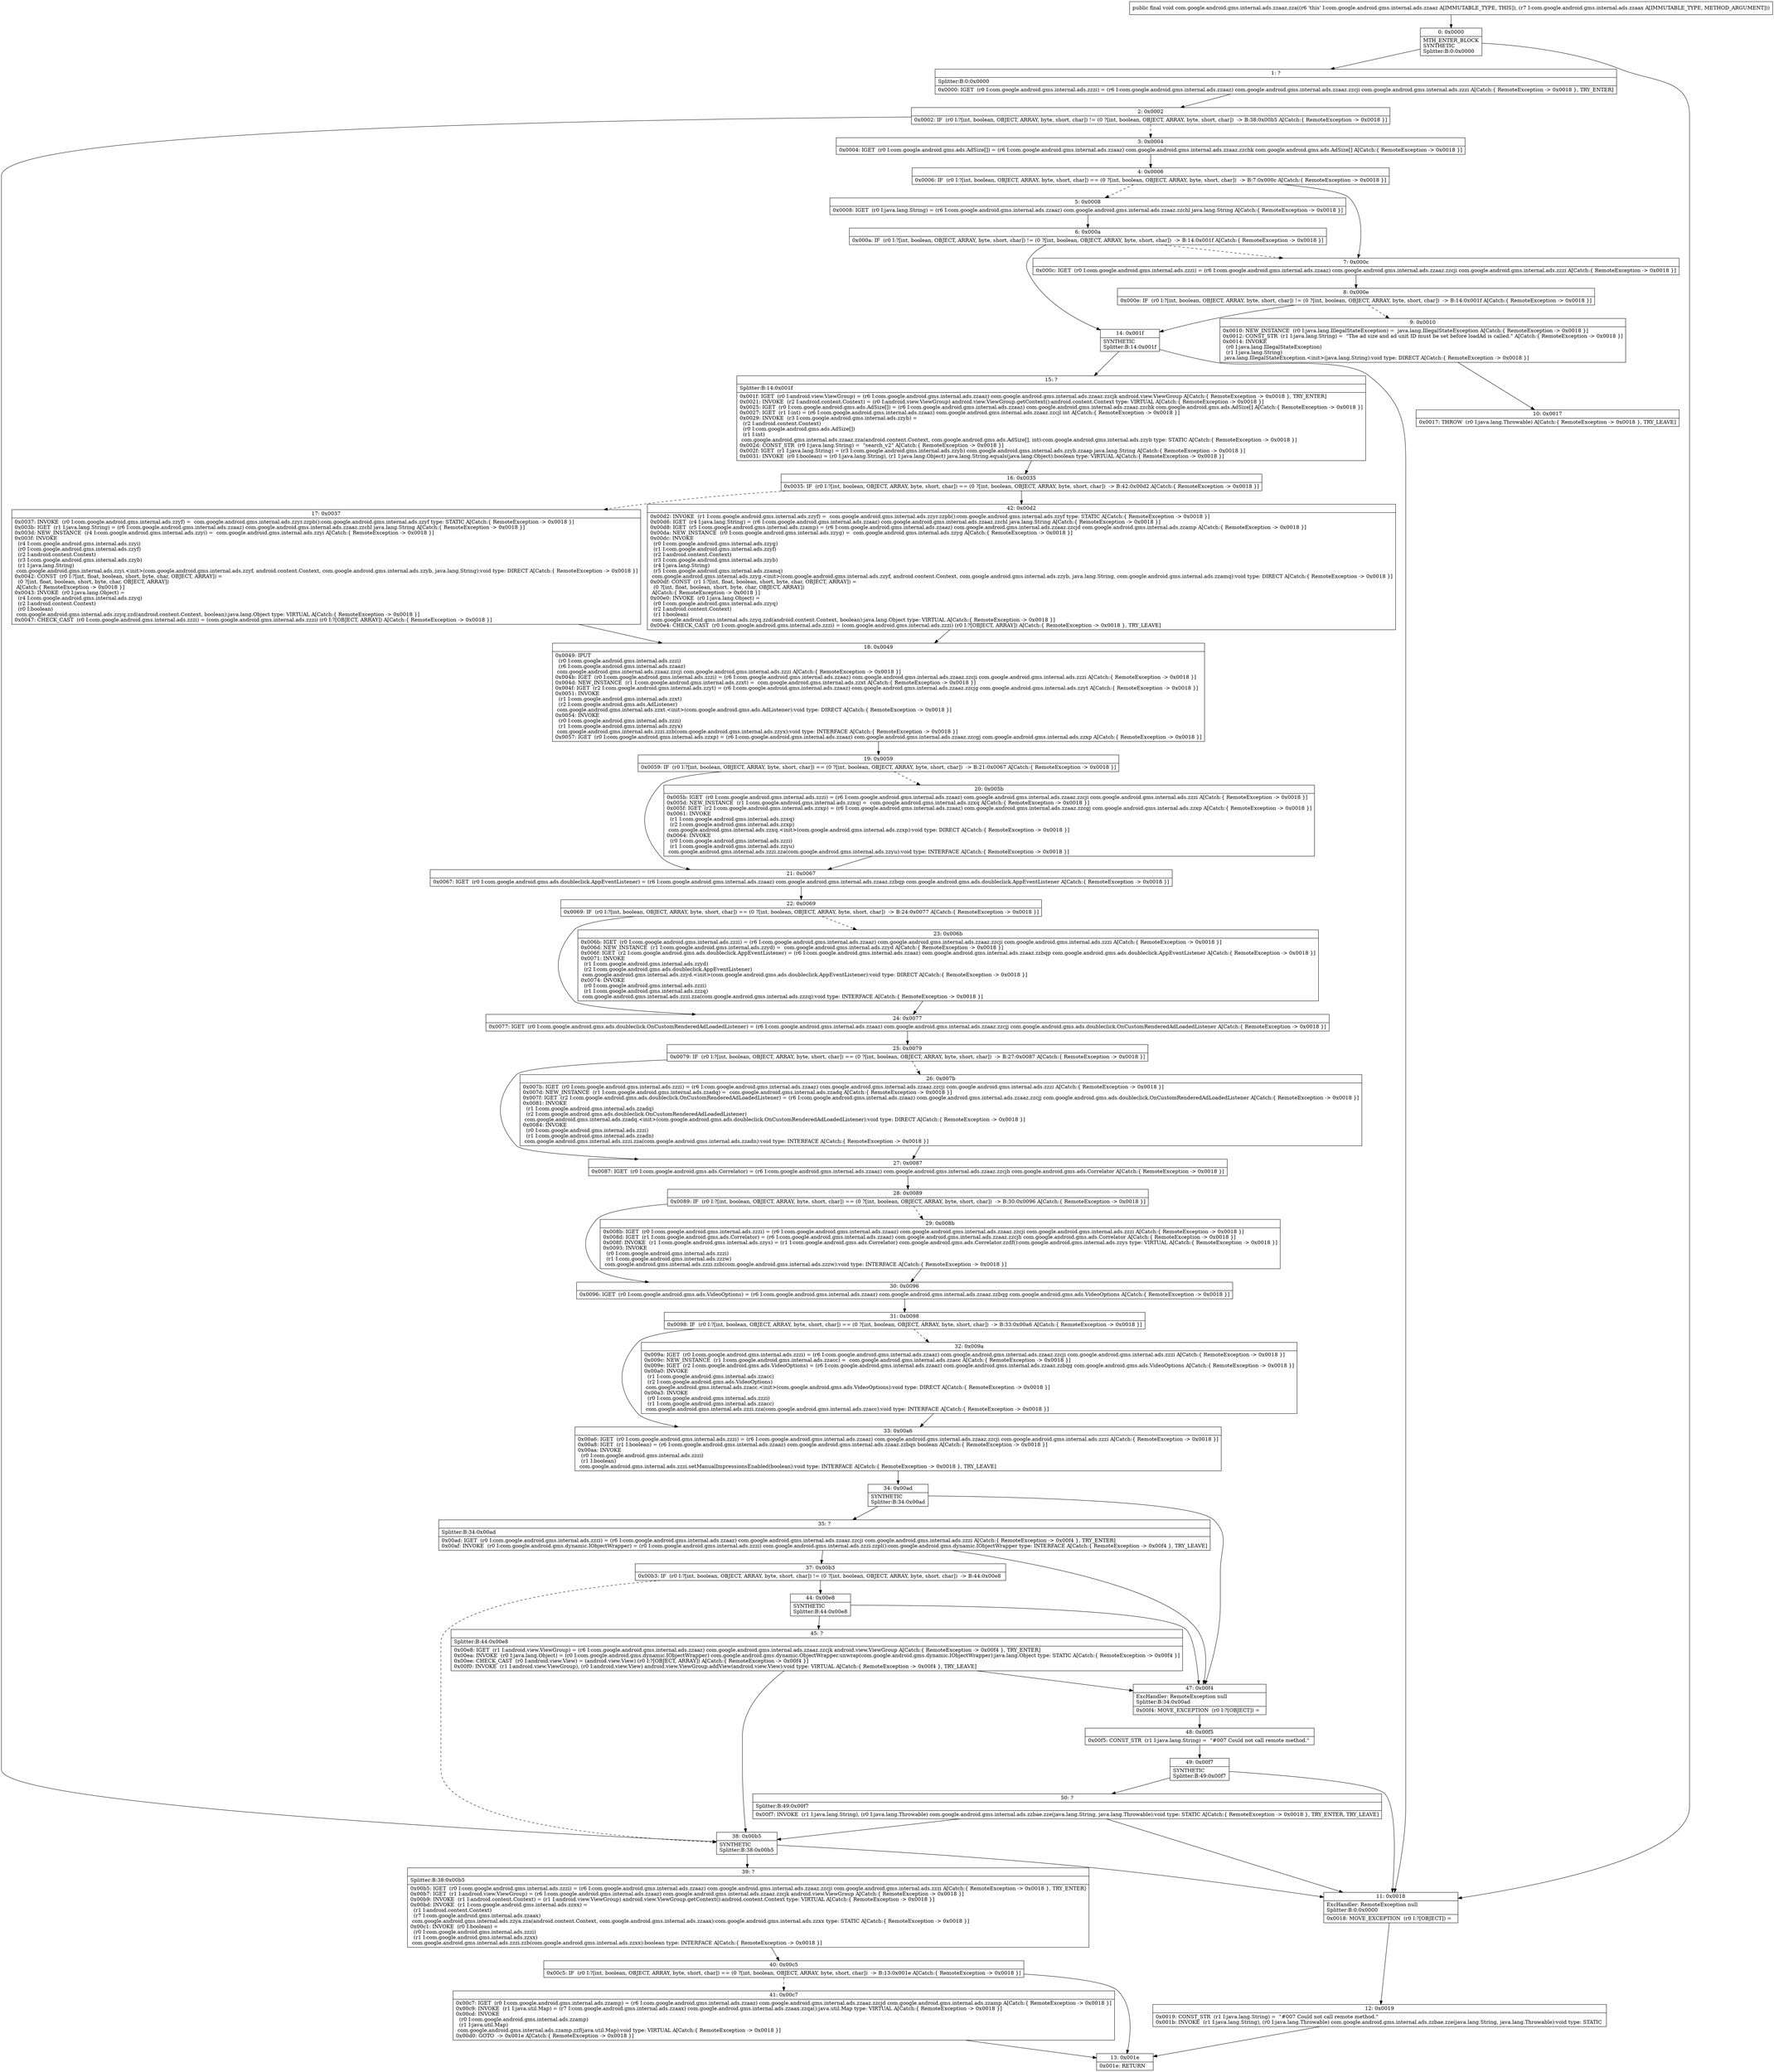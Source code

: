 digraph "CFG forcom.google.android.gms.internal.ads.zzaaz.zza(Lcom\/google\/android\/gms\/internal\/ads\/zzaax;)V" {
Node_0 [shape=record,label="{0\:\ 0x0000|MTH_ENTER_BLOCK\lSYNTHETIC\lSplitter:B:0:0x0000\l}"];
Node_1 [shape=record,label="{1\:\ ?|Splitter:B:0:0x0000\l|0x0000: IGET  (r0 I:com.google.android.gms.internal.ads.zzzi) = (r6 I:com.google.android.gms.internal.ads.zzaaz) com.google.android.gms.internal.ads.zzaaz.zzcji com.google.android.gms.internal.ads.zzzi A[Catch:\{ RemoteException \-\> 0x0018 \}, TRY_ENTER]\l}"];
Node_2 [shape=record,label="{2\:\ 0x0002|0x0002: IF  (r0 I:?[int, boolean, OBJECT, ARRAY, byte, short, char]) != (0 ?[int, boolean, OBJECT, ARRAY, byte, short, char])  \-\> B:38:0x00b5 A[Catch:\{ RemoteException \-\> 0x0018 \}]\l}"];
Node_3 [shape=record,label="{3\:\ 0x0004|0x0004: IGET  (r0 I:com.google.android.gms.ads.AdSize[]) = (r6 I:com.google.android.gms.internal.ads.zzaaz) com.google.android.gms.internal.ads.zzaaz.zzchk com.google.android.gms.ads.AdSize[] A[Catch:\{ RemoteException \-\> 0x0018 \}]\l}"];
Node_4 [shape=record,label="{4\:\ 0x0006|0x0006: IF  (r0 I:?[int, boolean, OBJECT, ARRAY, byte, short, char]) == (0 ?[int, boolean, OBJECT, ARRAY, byte, short, char])  \-\> B:7:0x000c A[Catch:\{ RemoteException \-\> 0x0018 \}]\l}"];
Node_5 [shape=record,label="{5\:\ 0x0008|0x0008: IGET  (r0 I:java.lang.String) = (r6 I:com.google.android.gms.internal.ads.zzaaz) com.google.android.gms.internal.ads.zzaaz.zzchl java.lang.String A[Catch:\{ RemoteException \-\> 0x0018 \}]\l}"];
Node_6 [shape=record,label="{6\:\ 0x000a|0x000a: IF  (r0 I:?[int, boolean, OBJECT, ARRAY, byte, short, char]) != (0 ?[int, boolean, OBJECT, ARRAY, byte, short, char])  \-\> B:14:0x001f A[Catch:\{ RemoteException \-\> 0x0018 \}]\l}"];
Node_7 [shape=record,label="{7\:\ 0x000c|0x000c: IGET  (r0 I:com.google.android.gms.internal.ads.zzzi) = (r6 I:com.google.android.gms.internal.ads.zzaaz) com.google.android.gms.internal.ads.zzaaz.zzcji com.google.android.gms.internal.ads.zzzi A[Catch:\{ RemoteException \-\> 0x0018 \}]\l}"];
Node_8 [shape=record,label="{8\:\ 0x000e|0x000e: IF  (r0 I:?[int, boolean, OBJECT, ARRAY, byte, short, char]) != (0 ?[int, boolean, OBJECT, ARRAY, byte, short, char])  \-\> B:14:0x001f A[Catch:\{ RemoteException \-\> 0x0018 \}]\l}"];
Node_9 [shape=record,label="{9\:\ 0x0010|0x0010: NEW_INSTANCE  (r0 I:java.lang.IllegalStateException) =  java.lang.IllegalStateException A[Catch:\{ RemoteException \-\> 0x0018 \}]\l0x0012: CONST_STR  (r1 I:java.lang.String) =  \"The ad size and ad unit ID must be set before loadAd is called.\" A[Catch:\{ RemoteException \-\> 0x0018 \}]\l0x0014: INVOKE  \l  (r0 I:java.lang.IllegalStateException)\l  (r1 I:java.lang.String)\l java.lang.IllegalStateException.\<init\>(java.lang.String):void type: DIRECT A[Catch:\{ RemoteException \-\> 0x0018 \}]\l}"];
Node_10 [shape=record,label="{10\:\ 0x0017|0x0017: THROW  (r0 I:java.lang.Throwable) A[Catch:\{ RemoteException \-\> 0x0018 \}, TRY_LEAVE]\l}"];
Node_11 [shape=record,label="{11\:\ 0x0018|ExcHandler: RemoteException null\lSplitter:B:0:0x0000\l|0x0018: MOVE_EXCEPTION  (r0 I:?[OBJECT]) =  \l}"];
Node_12 [shape=record,label="{12\:\ 0x0019|0x0019: CONST_STR  (r1 I:java.lang.String) =  \"#007 Could not call remote method.\" \l0x001b: INVOKE  (r1 I:java.lang.String), (r0 I:java.lang.Throwable) com.google.android.gms.internal.ads.zzbae.zze(java.lang.String, java.lang.Throwable):void type: STATIC \l}"];
Node_13 [shape=record,label="{13\:\ 0x001e|0x001e: RETURN   \l}"];
Node_14 [shape=record,label="{14\:\ 0x001f|SYNTHETIC\lSplitter:B:14:0x001f\l}"];
Node_15 [shape=record,label="{15\:\ ?|Splitter:B:14:0x001f\l|0x001f: IGET  (r0 I:android.view.ViewGroup) = (r6 I:com.google.android.gms.internal.ads.zzaaz) com.google.android.gms.internal.ads.zzaaz.zzcjk android.view.ViewGroup A[Catch:\{ RemoteException \-\> 0x0018 \}, TRY_ENTER]\l0x0021: INVOKE  (r2 I:android.content.Context) = (r0 I:android.view.ViewGroup) android.view.ViewGroup.getContext():android.content.Context type: VIRTUAL A[Catch:\{ RemoteException \-\> 0x0018 \}]\l0x0025: IGET  (r0 I:com.google.android.gms.ads.AdSize[]) = (r6 I:com.google.android.gms.internal.ads.zzaaz) com.google.android.gms.internal.ads.zzaaz.zzchk com.google.android.gms.ads.AdSize[] A[Catch:\{ RemoteException \-\> 0x0018 \}]\l0x0027: IGET  (r1 I:int) = (r6 I:com.google.android.gms.internal.ads.zzaaz) com.google.android.gms.internal.ads.zzaaz.zzcjl int A[Catch:\{ RemoteException \-\> 0x0018 \}]\l0x0029: INVOKE  (r3 I:com.google.android.gms.internal.ads.zzyb) = \l  (r2 I:android.content.Context)\l  (r0 I:com.google.android.gms.ads.AdSize[])\l  (r1 I:int)\l com.google.android.gms.internal.ads.zzaaz.zza(android.content.Context, com.google.android.gms.ads.AdSize[], int):com.google.android.gms.internal.ads.zzyb type: STATIC A[Catch:\{ RemoteException \-\> 0x0018 \}]\l0x002d: CONST_STR  (r0 I:java.lang.String) =  \"search_v2\" A[Catch:\{ RemoteException \-\> 0x0018 \}]\l0x002f: IGET  (r1 I:java.lang.String) = (r3 I:com.google.android.gms.internal.ads.zzyb) com.google.android.gms.internal.ads.zzyb.zzaap java.lang.String A[Catch:\{ RemoteException \-\> 0x0018 \}]\l0x0031: INVOKE  (r0 I:boolean) = (r0 I:java.lang.String), (r1 I:java.lang.Object) java.lang.String.equals(java.lang.Object):boolean type: VIRTUAL A[Catch:\{ RemoteException \-\> 0x0018 \}]\l}"];
Node_16 [shape=record,label="{16\:\ 0x0035|0x0035: IF  (r0 I:?[int, boolean, OBJECT, ARRAY, byte, short, char]) == (0 ?[int, boolean, OBJECT, ARRAY, byte, short, char])  \-\> B:42:0x00d2 A[Catch:\{ RemoteException \-\> 0x0018 \}]\l}"];
Node_17 [shape=record,label="{17\:\ 0x0037|0x0037: INVOKE  (r0 I:com.google.android.gms.internal.ads.zzyf) =  com.google.android.gms.internal.ads.zzyr.zzpb():com.google.android.gms.internal.ads.zzyf type: STATIC A[Catch:\{ RemoteException \-\> 0x0018 \}]\l0x003b: IGET  (r1 I:java.lang.String) = (r6 I:com.google.android.gms.internal.ads.zzaaz) com.google.android.gms.internal.ads.zzaaz.zzchl java.lang.String A[Catch:\{ RemoteException \-\> 0x0018 \}]\l0x003d: NEW_INSTANCE  (r4 I:com.google.android.gms.internal.ads.zzyi) =  com.google.android.gms.internal.ads.zzyi A[Catch:\{ RemoteException \-\> 0x0018 \}]\l0x003f: INVOKE  \l  (r4 I:com.google.android.gms.internal.ads.zzyi)\l  (r0 I:com.google.android.gms.internal.ads.zzyf)\l  (r2 I:android.content.Context)\l  (r3 I:com.google.android.gms.internal.ads.zzyb)\l  (r1 I:java.lang.String)\l com.google.android.gms.internal.ads.zzyi.\<init\>(com.google.android.gms.internal.ads.zzyf, android.content.Context, com.google.android.gms.internal.ads.zzyb, java.lang.String):void type: DIRECT A[Catch:\{ RemoteException \-\> 0x0018 \}]\l0x0042: CONST  (r0 I:?[int, float, boolean, short, byte, char, OBJECT, ARRAY]) = \l  (0 ?[int, float, boolean, short, byte, char, OBJECT, ARRAY])\l A[Catch:\{ RemoteException \-\> 0x0018 \}]\l0x0043: INVOKE  (r0 I:java.lang.Object) = \l  (r4 I:com.google.android.gms.internal.ads.zzyq)\l  (r2 I:android.content.Context)\l  (r0 I:boolean)\l com.google.android.gms.internal.ads.zzyq.zzd(android.content.Context, boolean):java.lang.Object type: VIRTUAL A[Catch:\{ RemoteException \-\> 0x0018 \}]\l0x0047: CHECK_CAST  (r0 I:com.google.android.gms.internal.ads.zzzi) = (com.google.android.gms.internal.ads.zzzi) (r0 I:?[OBJECT, ARRAY]) A[Catch:\{ RemoteException \-\> 0x0018 \}]\l}"];
Node_18 [shape=record,label="{18\:\ 0x0049|0x0049: IPUT  \l  (r0 I:com.google.android.gms.internal.ads.zzzi)\l  (r6 I:com.google.android.gms.internal.ads.zzaaz)\l com.google.android.gms.internal.ads.zzaaz.zzcji com.google.android.gms.internal.ads.zzzi A[Catch:\{ RemoteException \-\> 0x0018 \}]\l0x004b: IGET  (r0 I:com.google.android.gms.internal.ads.zzzi) = (r6 I:com.google.android.gms.internal.ads.zzaaz) com.google.android.gms.internal.ads.zzaaz.zzcji com.google.android.gms.internal.ads.zzzi A[Catch:\{ RemoteException \-\> 0x0018 \}]\l0x004d: NEW_INSTANCE  (r1 I:com.google.android.gms.internal.ads.zzxt) =  com.google.android.gms.internal.ads.zzxt A[Catch:\{ RemoteException \-\> 0x0018 \}]\l0x004f: IGET  (r2 I:com.google.android.gms.internal.ads.zzyt) = (r6 I:com.google.android.gms.internal.ads.zzaaz) com.google.android.gms.internal.ads.zzaaz.zzcjg com.google.android.gms.internal.ads.zzyt A[Catch:\{ RemoteException \-\> 0x0018 \}]\l0x0051: INVOKE  \l  (r1 I:com.google.android.gms.internal.ads.zzxt)\l  (r2 I:com.google.android.gms.ads.AdListener)\l com.google.android.gms.internal.ads.zzxt.\<init\>(com.google.android.gms.ads.AdListener):void type: DIRECT A[Catch:\{ RemoteException \-\> 0x0018 \}]\l0x0054: INVOKE  \l  (r0 I:com.google.android.gms.internal.ads.zzzi)\l  (r1 I:com.google.android.gms.internal.ads.zzyx)\l com.google.android.gms.internal.ads.zzzi.zzb(com.google.android.gms.internal.ads.zzyx):void type: INTERFACE A[Catch:\{ RemoteException \-\> 0x0018 \}]\l0x0057: IGET  (r0 I:com.google.android.gms.internal.ads.zzxp) = (r6 I:com.google.android.gms.internal.ads.zzaaz) com.google.android.gms.internal.ads.zzaaz.zzcgj com.google.android.gms.internal.ads.zzxp A[Catch:\{ RemoteException \-\> 0x0018 \}]\l}"];
Node_19 [shape=record,label="{19\:\ 0x0059|0x0059: IF  (r0 I:?[int, boolean, OBJECT, ARRAY, byte, short, char]) == (0 ?[int, boolean, OBJECT, ARRAY, byte, short, char])  \-\> B:21:0x0067 A[Catch:\{ RemoteException \-\> 0x0018 \}]\l}"];
Node_20 [shape=record,label="{20\:\ 0x005b|0x005b: IGET  (r0 I:com.google.android.gms.internal.ads.zzzi) = (r6 I:com.google.android.gms.internal.ads.zzaaz) com.google.android.gms.internal.ads.zzaaz.zzcji com.google.android.gms.internal.ads.zzzi A[Catch:\{ RemoteException \-\> 0x0018 \}]\l0x005d: NEW_INSTANCE  (r1 I:com.google.android.gms.internal.ads.zzxq) =  com.google.android.gms.internal.ads.zzxq A[Catch:\{ RemoteException \-\> 0x0018 \}]\l0x005f: IGET  (r2 I:com.google.android.gms.internal.ads.zzxp) = (r6 I:com.google.android.gms.internal.ads.zzaaz) com.google.android.gms.internal.ads.zzaaz.zzcgj com.google.android.gms.internal.ads.zzxp A[Catch:\{ RemoteException \-\> 0x0018 \}]\l0x0061: INVOKE  \l  (r1 I:com.google.android.gms.internal.ads.zzxq)\l  (r2 I:com.google.android.gms.internal.ads.zzxp)\l com.google.android.gms.internal.ads.zzxq.\<init\>(com.google.android.gms.internal.ads.zzxp):void type: DIRECT A[Catch:\{ RemoteException \-\> 0x0018 \}]\l0x0064: INVOKE  \l  (r0 I:com.google.android.gms.internal.ads.zzzi)\l  (r1 I:com.google.android.gms.internal.ads.zzyu)\l com.google.android.gms.internal.ads.zzzi.zza(com.google.android.gms.internal.ads.zzyu):void type: INTERFACE A[Catch:\{ RemoteException \-\> 0x0018 \}]\l}"];
Node_21 [shape=record,label="{21\:\ 0x0067|0x0067: IGET  (r0 I:com.google.android.gms.ads.doubleclick.AppEventListener) = (r6 I:com.google.android.gms.internal.ads.zzaaz) com.google.android.gms.internal.ads.zzaaz.zzbqp com.google.android.gms.ads.doubleclick.AppEventListener A[Catch:\{ RemoteException \-\> 0x0018 \}]\l}"];
Node_22 [shape=record,label="{22\:\ 0x0069|0x0069: IF  (r0 I:?[int, boolean, OBJECT, ARRAY, byte, short, char]) == (0 ?[int, boolean, OBJECT, ARRAY, byte, short, char])  \-\> B:24:0x0077 A[Catch:\{ RemoteException \-\> 0x0018 \}]\l}"];
Node_23 [shape=record,label="{23\:\ 0x006b|0x006b: IGET  (r0 I:com.google.android.gms.internal.ads.zzzi) = (r6 I:com.google.android.gms.internal.ads.zzaaz) com.google.android.gms.internal.ads.zzaaz.zzcji com.google.android.gms.internal.ads.zzzi A[Catch:\{ RemoteException \-\> 0x0018 \}]\l0x006d: NEW_INSTANCE  (r1 I:com.google.android.gms.internal.ads.zzyd) =  com.google.android.gms.internal.ads.zzyd A[Catch:\{ RemoteException \-\> 0x0018 \}]\l0x006f: IGET  (r2 I:com.google.android.gms.ads.doubleclick.AppEventListener) = (r6 I:com.google.android.gms.internal.ads.zzaaz) com.google.android.gms.internal.ads.zzaaz.zzbqp com.google.android.gms.ads.doubleclick.AppEventListener A[Catch:\{ RemoteException \-\> 0x0018 \}]\l0x0071: INVOKE  \l  (r1 I:com.google.android.gms.internal.ads.zzyd)\l  (r2 I:com.google.android.gms.ads.doubleclick.AppEventListener)\l com.google.android.gms.internal.ads.zzyd.\<init\>(com.google.android.gms.ads.doubleclick.AppEventListener):void type: DIRECT A[Catch:\{ RemoteException \-\> 0x0018 \}]\l0x0074: INVOKE  \l  (r0 I:com.google.android.gms.internal.ads.zzzi)\l  (r1 I:com.google.android.gms.internal.ads.zzzq)\l com.google.android.gms.internal.ads.zzzi.zza(com.google.android.gms.internal.ads.zzzq):void type: INTERFACE A[Catch:\{ RemoteException \-\> 0x0018 \}]\l}"];
Node_24 [shape=record,label="{24\:\ 0x0077|0x0077: IGET  (r0 I:com.google.android.gms.ads.doubleclick.OnCustomRenderedAdLoadedListener) = (r6 I:com.google.android.gms.internal.ads.zzaaz) com.google.android.gms.internal.ads.zzaaz.zzcjj com.google.android.gms.ads.doubleclick.OnCustomRenderedAdLoadedListener A[Catch:\{ RemoteException \-\> 0x0018 \}]\l}"];
Node_25 [shape=record,label="{25\:\ 0x0079|0x0079: IF  (r0 I:?[int, boolean, OBJECT, ARRAY, byte, short, char]) == (0 ?[int, boolean, OBJECT, ARRAY, byte, short, char])  \-\> B:27:0x0087 A[Catch:\{ RemoteException \-\> 0x0018 \}]\l}"];
Node_26 [shape=record,label="{26\:\ 0x007b|0x007b: IGET  (r0 I:com.google.android.gms.internal.ads.zzzi) = (r6 I:com.google.android.gms.internal.ads.zzaaz) com.google.android.gms.internal.ads.zzaaz.zzcji com.google.android.gms.internal.ads.zzzi A[Catch:\{ RemoteException \-\> 0x0018 \}]\l0x007d: NEW_INSTANCE  (r1 I:com.google.android.gms.internal.ads.zzadq) =  com.google.android.gms.internal.ads.zzadq A[Catch:\{ RemoteException \-\> 0x0018 \}]\l0x007f: IGET  (r2 I:com.google.android.gms.ads.doubleclick.OnCustomRenderedAdLoadedListener) = (r6 I:com.google.android.gms.internal.ads.zzaaz) com.google.android.gms.internal.ads.zzaaz.zzcjj com.google.android.gms.ads.doubleclick.OnCustomRenderedAdLoadedListener A[Catch:\{ RemoteException \-\> 0x0018 \}]\l0x0081: INVOKE  \l  (r1 I:com.google.android.gms.internal.ads.zzadq)\l  (r2 I:com.google.android.gms.ads.doubleclick.OnCustomRenderedAdLoadedListener)\l com.google.android.gms.internal.ads.zzadq.\<init\>(com.google.android.gms.ads.doubleclick.OnCustomRenderedAdLoadedListener):void type: DIRECT A[Catch:\{ RemoteException \-\> 0x0018 \}]\l0x0084: INVOKE  \l  (r0 I:com.google.android.gms.internal.ads.zzzi)\l  (r1 I:com.google.android.gms.internal.ads.zzadn)\l com.google.android.gms.internal.ads.zzzi.zza(com.google.android.gms.internal.ads.zzadn):void type: INTERFACE A[Catch:\{ RemoteException \-\> 0x0018 \}]\l}"];
Node_27 [shape=record,label="{27\:\ 0x0087|0x0087: IGET  (r0 I:com.google.android.gms.ads.Correlator) = (r6 I:com.google.android.gms.internal.ads.zzaaz) com.google.android.gms.internal.ads.zzaaz.zzcjh com.google.android.gms.ads.Correlator A[Catch:\{ RemoteException \-\> 0x0018 \}]\l}"];
Node_28 [shape=record,label="{28\:\ 0x0089|0x0089: IF  (r0 I:?[int, boolean, OBJECT, ARRAY, byte, short, char]) == (0 ?[int, boolean, OBJECT, ARRAY, byte, short, char])  \-\> B:30:0x0096 A[Catch:\{ RemoteException \-\> 0x0018 \}]\l}"];
Node_29 [shape=record,label="{29\:\ 0x008b|0x008b: IGET  (r0 I:com.google.android.gms.internal.ads.zzzi) = (r6 I:com.google.android.gms.internal.ads.zzaaz) com.google.android.gms.internal.ads.zzaaz.zzcji com.google.android.gms.internal.ads.zzzi A[Catch:\{ RemoteException \-\> 0x0018 \}]\l0x008d: IGET  (r1 I:com.google.android.gms.ads.Correlator) = (r6 I:com.google.android.gms.internal.ads.zzaaz) com.google.android.gms.internal.ads.zzaaz.zzcjh com.google.android.gms.ads.Correlator A[Catch:\{ RemoteException \-\> 0x0018 \}]\l0x008f: INVOKE  (r1 I:com.google.android.gms.internal.ads.zzys) = (r1 I:com.google.android.gms.ads.Correlator) com.google.android.gms.ads.Correlator.zzdf():com.google.android.gms.internal.ads.zzys type: VIRTUAL A[Catch:\{ RemoteException \-\> 0x0018 \}]\l0x0093: INVOKE  \l  (r0 I:com.google.android.gms.internal.ads.zzzi)\l  (r1 I:com.google.android.gms.internal.ads.zzzw)\l com.google.android.gms.internal.ads.zzzi.zzb(com.google.android.gms.internal.ads.zzzw):void type: INTERFACE A[Catch:\{ RemoteException \-\> 0x0018 \}]\l}"];
Node_30 [shape=record,label="{30\:\ 0x0096|0x0096: IGET  (r0 I:com.google.android.gms.ads.VideoOptions) = (r6 I:com.google.android.gms.internal.ads.zzaaz) com.google.android.gms.internal.ads.zzaaz.zzbqg com.google.android.gms.ads.VideoOptions A[Catch:\{ RemoteException \-\> 0x0018 \}]\l}"];
Node_31 [shape=record,label="{31\:\ 0x0098|0x0098: IF  (r0 I:?[int, boolean, OBJECT, ARRAY, byte, short, char]) == (0 ?[int, boolean, OBJECT, ARRAY, byte, short, char])  \-\> B:33:0x00a6 A[Catch:\{ RemoteException \-\> 0x0018 \}]\l}"];
Node_32 [shape=record,label="{32\:\ 0x009a|0x009a: IGET  (r0 I:com.google.android.gms.internal.ads.zzzi) = (r6 I:com.google.android.gms.internal.ads.zzaaz) com.google.android.gms.internal.ads.zzaaz.zzcji com.google.android.gms.internal.ads.zzzi A[Catch:\{ RemoteException \-\> 0x0018 \}]\l0x009c: NEW_INSTANCE  (r1 I:com.google.android.gms.internal.ads.zzacc) =  com.google.android.gms.internal.ads.zzacc A[Catch:\{ RemoteException \-\> 0x0018 \}]\l0x009e: IGET  (r2 I:com.google.android.gms.ads.VideoOptions) = (r6 I:com.google.android.gms.internal.ads.zzaaz) com.google.android.gms.internal.ads.zzaaz.zzbqg com.google.android.gms.ads.VideoOptions A[Catch:\{ RemoteException \-\> 0x0018 \}]\l0x00a0: INVOKE  \l  (r1 I:com.google.android.gms.internal.ads.zzacc)\l  (r2 I:com.google.android.gms.ads.VideoOptions)\l com.google.android.gms.internal.ads.zzacc.\<init\>(com.google.android.gms.ads.VideoOptions):void type: DIRECT A[Catch:\{ RemoteException \-\> 0x0018 \}]\l0x00a3: INVOKE  \l  (r0 I:com.google.android.gms.internal.ads.zzzi)\l  (r1 I:com.google.android.gms.internal.ads.zzacc)\l com.google.android.gms.internal.ads.zzzi.zza(com.google.android.gms.internal.ads.zzacc):void type: INTERFACE A[Catch:\{ RemoteException \-\> 0x0018 \}]\l}"];
Node_33 [shape=record,label="{33\:\ 0x00a6|0x00a6: IGET  (r0 I:com.google.android.gms.internal.ads.zzzi) = (r6 I:com.google.android.gms.internal.ads.zzaaz) com.google.android.gms.internal.ads.zzaaz.zzcji com.google.android.gms.internal.ads.zzzi A[Catch:\{ RemoteException \-\> 0x0018 \}]\l0x00a8: IGET  (r1 I:boolean) = (r6 I:com.google.android.gms.internal.ads.zzaaz) com.google.android.gms.internal.ads.zzaaz.zzbqn boolean A[Catch:\{ RemoteException \-\> 0x0018 \}]\l0x00aa: INVOKE  \l  (r0 I:com.google.android.gms.internal.ads.zzzi)\l  (r1 I:boolean)\l com.google.android.gms.internal.ads.zzzi.setManualImpressionsEnabled(boolean):void type: INTERFACE A[Catch:\{ RemoteException \-\> 0x0018 \}, TRY_LEAVE]\l}"];
Node_34 [shape=record,label="{34\:\ 0x00ad|SYNTHETIC\lSplitter:B:34:0x00ad\l}"];
Node_35 [shape=record,label="{35\:\ ?|Splitter:B:34:0x00ad\l|0x00ad: IGET  (r0 I:com.google.android.gms.internal.ads.zzzi) = (r6 I:com.google.android.gms.internal.ads.zzaaz) com.google.android.gms.internal.ads.zzaaz.zzcji com.google.android.gms.internal.ads.zzzi A[Catch:\{ RemoteException \-\> 0x00f4 \}, TRY_ENTER]\l0x00af: INVOKE  (r0 I:com.google.android.gms.dynamic.IObjectWrapper) = (r0 I:com.google.android.gms.internal.ads.zzzi) com.google.android.gms.internal.ads.zzzi.zzpl():com.google.android.gms.dynamic.IObjectWrapper type: INTERFACE A[Catch:\{ RemoteException \-\> 0x00f4 \}, TRY_LEAVE]\l}"];
Node_37 [shape=record,label="{37\:\ 0x00b3|0x00b3: IF  (r0 I:?[int, boolean, OBJECT, ARRAY, byte, short, char]) != (0 ?[int, boolean, OBJECT, ARRAY, byte, short, char])  \-\> B:44:0x00e8 \l}"];
Node_38 [shape=record,label="{38\:\ 0x00b5|SYNTHETIC\lSplitter:B:38:0x00b5\l}"];
Node_39 [shape=record,label="{39\:\ ?|Splitter:B:38:0x00b5\l|0x00b5: IGET  (r0 I:com.google.android.gms.internal.ads.zzzi) = (r6 I:com.google.android.gms.internal.ads.zzaaz) com.google.android.gms.internal.ads.zzaaz.zzcji com.google.android.gms.internal.ads.zzzi A[Catch:\{ RemoteException \-\> 0x0018 \}, TRY_ENTER]\l0x00b7: IGET  (r1 I:android.view.ViewGroup) = (r6 I:com.google.android.gms.internal.ads.zzaaz) com.google.android.gms.internal.ads.zzaaz.zzcjk android.view.ViewGroup A[Catch:\{ RemoteException \-\> 0x0018 \}]\l0x00b9: INVOKE  (r1 I:android.content.Context) = (r1 I:android.view.ViewGroup) android.view.ViewGroup.getContext():android.content.Context type: VIRTUAL A[Catch:\{ RemoteException \-\> 0x0018 \}]\l0x00bd: INVOKE  (r1 I:com.google.android.gms.internal.ads.zzxx) = \l  (r1 I:android.content.Context)\l  (r7 I:com.google.android.gms.internal.ads.zzaax)\l com.google.android.gms.internal.ads.zzya.zza(android.content.Context, com.google.android.gms.internal.ads.zzaax):com.google.android.gms.internal.ads.zzxx type: STATIC A[Catch:\{ RemoteException \-\> 0x0018 \}]\l0x00c1: INVOKE  (r0 I:boolean) = \l  (r0 I:com.google.android.gms.internal.ads.zzzi)\l  (r1 I:com.google.android.gms.internal.ads.zzxx)\l com.google.android.gms.internal.ads.zzzi.zzb(com.google.android.gms.internal.ads.zzxx):boolean type: INTERFACE A[Catch:\{ RemoteException \-\> 0x0018 \}]\l}"];
Node_40 [shape=record,label="{40\:\ 0x00c5|0x00c5: IF  (r0 I:?[int, boolean, OBJECT, ARRAY, byte, short, char]) == (0 ?[int, boolean, OBJECT, ARRAY, byte, short, char])  \-\> B:13:0x001e A[Catch:\{ RemoteException \-\> 0x0018 \}]\l}"];
Node_41 [shape=record,label="{41\:\ 0x00c7|0x00c7: IGET  (r0 I:com.google.android.gms.internal.ads.zzamp) = (r6 I:com.google.android.gms.internal.ads.zzaaz) com.google.android.gms.internal.ads.zzaaz.zzcjd com.google.android.gms.internal.ads.zzamp A[Catch:\{ RemoteException \-\> 0x0018 \}]\l0x00c9: INVOKE  (r1 I:java.util.Map) = (r7 I:com.google.android.gms.internal.ads.zzaax) com.google.android.gms.internal.ads.zzaax.zzqa():java.util.Map type: VIRTUAL A[Catch:\{ RemoteException \-\> 0x0018 \}]\l0x00cd: INVOKE  \l  (r0 I:com.google.android.gms.internal.ads.zzamp)\l  (r1 I:java.util.Map)\l com.google.android.gms.internal.ads.zzamp.zzf(java.util.Map):void type: VIRTUAL A[Catch:\{ RemoteException \-\> 0x0018 \}]\l0x00d0: GOTO  \-\> 0x001e A[Catch:\{ RemoteException \-\> 0x0018 \}]\l}"];
Node_42 [shape=record,label="{42\:\ 0x00d2|0x00d2: INVOKE  (r1 I:com.google.android.gms.internal.ads.zzyf) =  com.google.android.gms.internal.ads.zzyr.zzpb():com.google.android.gms.internal.ads.zzyf type: STATIC A[Catch:\{ RemoteException \-\> 0x0018 \}]\l0x00d6: IGET  (r4 I:java.lang.String) = (r6 I:com.google.android.gms.internal.ads.zzaaz) com.google.android.gms.internal.ads.zzaaz.zzchl java.lang.String A[Catch:\{ RemoteException \-\> 0x0018 \}]\l0x00d8: IGET  (r5 I:com.google.android.gms.internal.ads.zzamp) = (r6 I:com.google.android.gms.internal.ads.zzaaz) com.google.android.gms.internal.ads.zzaaz.zzcjd com.google.android.gms.internal.ads.zzamp A[Catch:\{ RemoteException \-\> 0x0018 \}]\l0x00da: NEW_INSTANCE  (r0 I:com.google.android.gms.internal.ads.zzyg) =  com.google.android.gms.internal.ads.zzyg A[Catch:\{ RemoteException \-\> 0x0018 \}]\l0x00dc: INVOKE  \l  (r0 I:com.google.android.gms.internal.ads.zzyg)\l  (r1 I:com.google.android.gms.internal.ads.zzyf)\l  (r2 I:android.content.Context)\l  (r3 I:com.google.android.gms.internal.ads.zzyb)\l  (r4 I:java.lang.String)\l  (r5 I:com.google.android.gms.internal.ads.zzamq)\l com.google.android.gms.internal.ads.zzyg.\<init\>(com.google.android.gms.internal.ads.zzyf, android.content.Context, com.google.android.gms.internal.ads.zzyb, java.lang.String, com.google.android.gms.internal.ads.zzamq):void type: DIRECT A[Catch:\{ RemoteException \-\> 0x0018 \}]\l0x00df: CONST  (r1 I:?[int, float, boolean, short, byte, char, OBJECT, ARRAY]) = \l  (0 ?[int, float, boolean, short, byte, char, OBJECT, ARRAY])\l A[Catch:\{ RemoteException \-\> 0x0018 \}]\l0x00e0: INVOKE  (r0 I:java.lang.Object) = \l  (r0 I:com.google.android.gms.internal.ads.zzyq)\l  (r2 I:android.content.Context)\l  (r1 I:boolean)\l com.google.android.gms.internal.ads.zzyq.zzd(android.content.Context, boolean):java.lang.Object type: VIRTUAL A[Catch:\{ RemoteException \-\> 0x0018 \}]\l0x00e4: CHECK_CAST  (r0 I:com.google.android.gms.internal.ads.zzzi) = (com.google.android.gms.internal.ads.zzzi) (r0 I:?[OBJECT, ARRAY]) A[Catch:\{ RemoteException \-\> 0x0018 \}, TRY_LEAVE]\l}"];
Node_44 [shape=record,label="{44\:\ 0x00e8|SYNTHETIC\lSplitter:B:44:0x00e8\l}"];
Node_45 [shape=record,label="{45\:\ ?|Splitter:B:44:0x00e8\l|0x00e8: IGET  (r1 I:android.view.ViewGroup) = (r6 I:com.google.android.gms.internal.ads.zzaaz) com.google.android.gms.internal.ads.zzaaz.zzcjk android.view.ViewGroup A[Catch:\{ RemoteException \-\> 0x00f4 \}, TRY_ENTER]\l0x00ea: INVOKE  (r0 I:java.lang.Object) = (r0 I:com.google.android.gms.dynamic.IObjectWrapper) com.google.android.gms.dynamic.ObjectWrapper.unwrap(com.google.android.gms.dynamic.IObjectWrapper):java.lang.Object type: STATIC A[Catch:\{ RemoteException \-\> 0x00f4 \}]\l0x00ee: CHECK_CAST  (r0 I:android.view.View) = (android.view.View) (r0 I:?[OBJECT, ARRAY]) A[Catch:\{ RemoteException \-\> 0x00f4 \}]\l0x00f0: INVOKE  (r1 I:android.view.ViewGroup), (r0 I:android.view.View) android.view.ViewGroup.addView(android.view.View):void type: VIRTUAL A[Catch:\{ RemoteException \-\> 0x00f4 \}, TRY_LEAVE]\l}"];
Node_47 [shape=record,label="{47\:\ 0x00f4|ExcHandler: RemoteException null\lSplitter:B:34:0x00ad\l|0x00f4: MOVE_EXCEPTION  (r0 I:?[OBJECT]) =  \l}"];
Node_48 [shape=record,label="{48\:\ 0x00f5|0x00f5: CONST_STR  (r1 I:java.lang.String) =  \"#007 Could not call remote method.\" \l}"];
Node_49 [shape=record,label="{49\:\ 0x00f7|SYNTHETIC\lSplitter:B:49:0x00f7\l}"];
Node_50 [shape=record,label="{50\:\ ?|Splitter:B:49:0x00f7\l|0x00f7: INVOKE  (r1 I:java.lang.String), (r0 I:java.lang.Throwable) com.google.android.gms.internal.ads.zzbae.zze(java.lang.String, java.lang.Throwable):void type: STATIC A[Catch:\{ RemoteException \-\> 0x0018 \}, TRY_ENTER, TRY_LEAVE]\l}"];
MethodNode[shape=record,label="{public final void com.google.android.gms.internal.ads.zzaaz.zza((r6 'this' I:com.google.android.gms.internal.ads.zzaaz A[IMMUTABLE_TYPE, THIS]), (r7 I:com.google.android.gms.internal.ads.zzaax A[IMMUTABLE_TYPE, METHOD_ARGUMENT])) }"];
MethodNode -> Node_0;
Node_0 -> Node_1;
Node_0 -> Node_11;
Node_1 -> Node_2;
Node_2 -> Node_3[style=dashed];
Node_2 -> Node_38;
Node_3 -> Node_4;
Node_4 -> Node_5[style=dashed];
Node_4 -> Node_7;
Node_5 -> Node_6;
Node_6 -> Node_7[style=dashed];
Node_6 -> Node_14;
Node_7 -> Node_8;
Node_8 -> Node_9[style=dashed];
Node_8 -> Node_14;
Node_9 -> Node_10;
Node_11 -> Node_12;
Node_12 -> Node_13;
Node_14 -> Node_15;
Node_14 -> Node_11;
Node_15 -> Node_16;
Node_16 -> Node_17[style=dashed];
Node_16 -> Node_42;
Node_17 -> Node_18;
Node_18 -> Node_19;
Node_19 -> Node_20[style=dashed];
Node_19 -> Node_21;
Node_20 -> Node_21;
Node_21 -> Node_22;
Node_22 -> Node_23[style=dashed];
Node_22 -> Node_24;
Node_23 -> Node_24;
Node_24 -> Node_25;
Node_25 -> Node_26[style=dashed];
Node_25 -> Node_27;
Node_26 -> Node_27;
Node_27 -> Node_28;
Node_28 -> Node_29[style=dashed];
Node_28 -> Node_30;
Node_29 -> Node_30;
Node_30 -> Node_31;
Node_31 -> Node_32[style=dashed];
Node_31 -> Node_33;
Node_32 -> Node_33;
Node_33 -> Node_34;
Node_34 -> Node_35;
Node_34 -> Node_47;
Node_35 -> Node_47;
Node_35 -> Node_37;
Node_37 -> Node_38[style=dashed];
Node_37 -> Node_44;
Node_38 -> Node_39;
Node_38 -> Node_11;
Node_39 -> Node_40;
Node_40 -> Node_13;
Node_40 -> Node_41[style=dashed];
Node_41 -> Node_13;
Node_42 -> Node_18;
Node_44 -> Node_45;
Node_44 -> Node_47;
Node_45 -> Node_47;
Node_45 -> Node_38;
Node_47 -> Node_48;
Node_48 -> Node_49;
Node_49 -> Node_50;
Node_49 -> Node_11;
Node_50 -> Node_11;
Node_50 -> Node_38;
}


